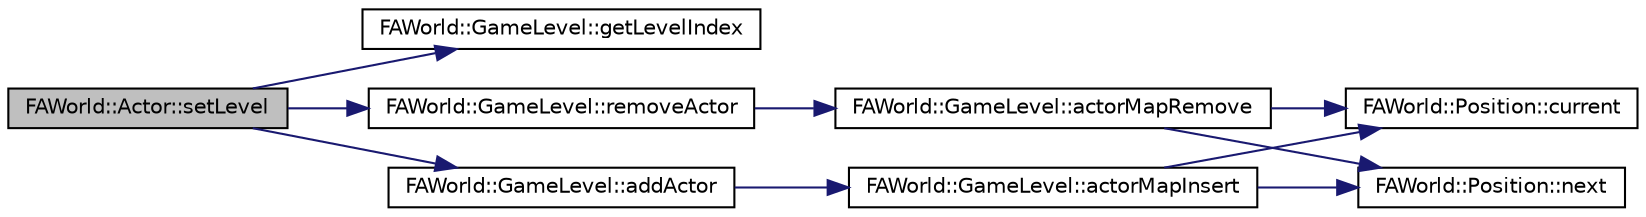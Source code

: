 digraph G
{
  edge [fontname="Helvetica",fontsize="10",labelfontname="Helvetica",labelfontsize="10"];
  node [fontname="Helvetica",fontsize="10",shape=record];
  rankdir="LR";
  Node1 [label="FAWorld::Actor::setLevel",height=0.2,width=0.4,color="black", fillcolor="grey75", style="filled" fontcolor="black"];
  Node1 -> Node2 [color="midnightblue",fontsize="10",style="solid",fontname="Helvetica"];
  Node2 [label="FAWorld::GameLevel::getLevelIndex",height=0.2,width=0.4,color="black", fillcolor="white", style="filled",URL="$class_f_a_world_1_1_game_level.html#aa34b6cd6ab73af749fe3a92426b55bb8"];
  Node1 -> Node3 [color="midnightblue",fontsize="10",style="solid",fontname="Helvetica"];
  Node3 [label="FAWorld::GameLevel::removeActor",height=0.2,width=0.4,color="black", fillcolor="white", style="filled",URL="$class_f_a_world_1_1_game_level.html#a67b324c701fe60ff4f250a1a6dae11b4"];
  Node3 -> Node4 [color="midnightblue",fontsize="10",style="solid",fontname="Helvetica"];
  Node4 [label="FAWorld::GameLevel::actorMapRemove",height=0.2,width=0.4,color="black", fillcolor="white", style="filled",URL="$class_f_a_world_1_1_game_level.html#ac468fcf7f924e14fb12f053b013a22ae"];
  Node4 -> Node5 [color="midnightblue",fontsize="10",style="solid",fontname="Helvetica"];
  Node5 [label="FAWorld::Position::current",height=0.2,width=0.4,color="black", fillcolor="white", style="filled",URL="$class_f_a_world_1_1_position.html#ad3f6fbf7e42940edc332a296a4c27090",tooltip="where we are coming from"];
  Node4 -> Node6 [color="midnightblue",fontsize="10",style="solid",fontname="Helvetica"];
  Node6 [label="FAWorld::Position::next",height=0.2,width=0.4,color="black", fillcolor="white", style="filled",URL="$class_f_a_world_1_1_position.html#aaab58152fbd29cfde68a7317dad1f83d",tooltip="where we are going to"];
  Node1 -> Node7 [color="midnightblue",fontsize="10",style="solid",fontname="Helvetica"];
  Node7 [label="FAWorld::GameLevel::addActor",height=0.2,width=0.4,color="black", fillcolor="white", style="filled",URL="$class_f_a_world_1_1_game_level.html#a189434699b06161f5704156e63665991"];
  Node7 -> Node8 [color="midnightblue",fontsize="10",style="solid",fontname="Helvetica"];
  Node8 [label="FAWorld::GameLevel::actorMapInsert",height=0.2,width=0.4,color="black", fillcolor="white", style="filled",URL="$class_f_a_world_1_1_game_level.html#ab00e0f84e8728647d39a7a2f39f08499"];
  Node8 -> Node5 [color="midnightblue",fontsize="10",style="solid",fontname="Helvetica"];
  Node8 -> Node6 [color="midnightblue",fontsize="10",style="solid",fontname="Helvetica"];
}
